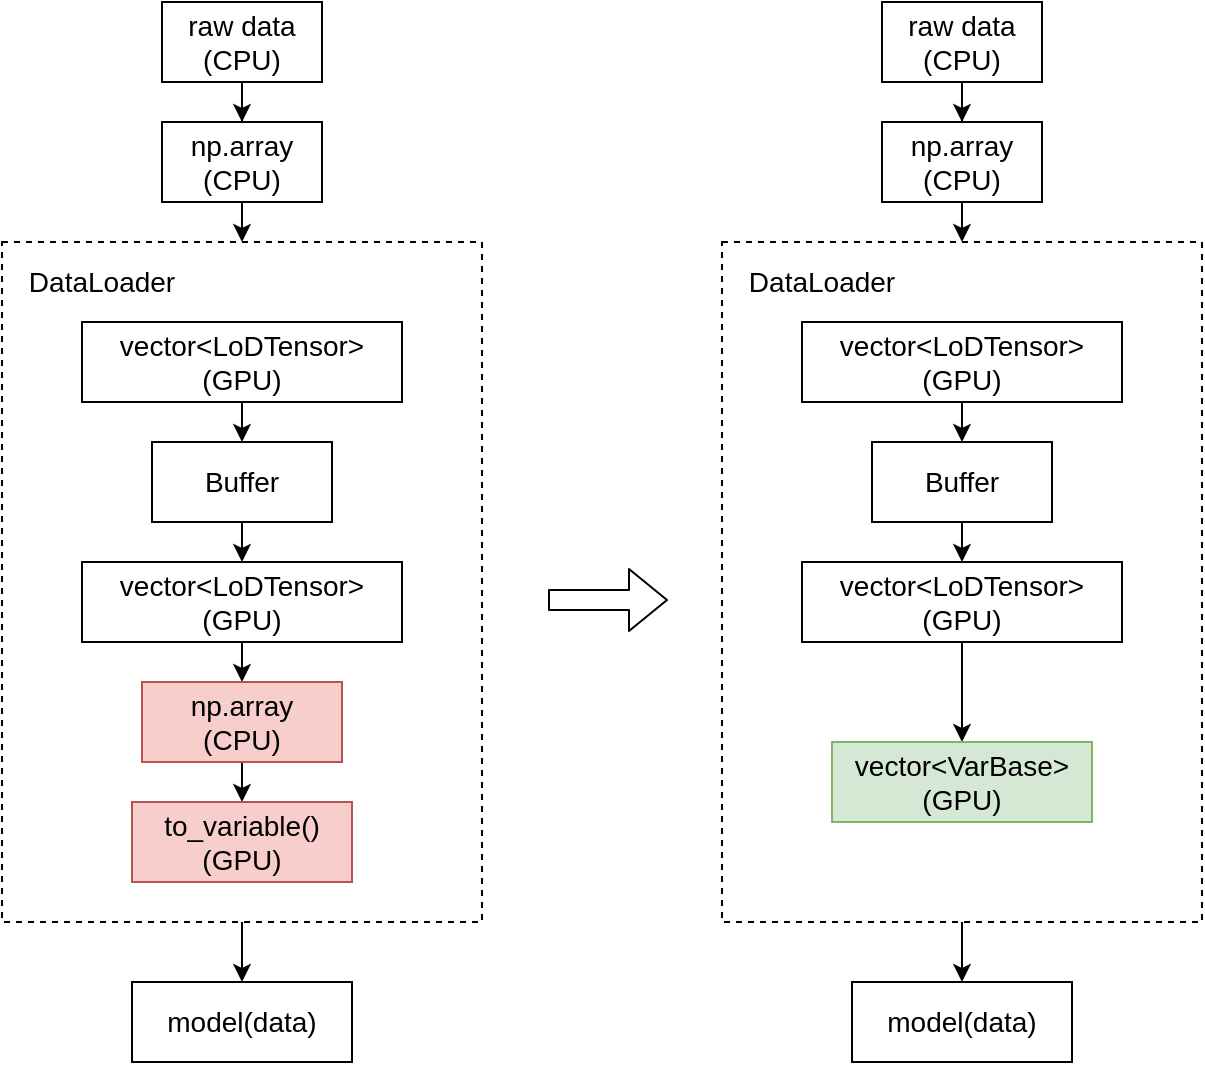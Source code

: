 <mxfile version="12.3.8" type="github" pages="1">
  <diagram id="v0ASvqTPKci_ceDCKlCY" name="Page-1">
    <mxGraphModel dx="946" dy="613" grid="1" gridSize="10" guides="1" tooltips="1" connect="1" arrows="1" fold="1" page="1" pageScale="1" pageWidth="827" pageHeight="1169" math="0" shadow="0">
      <root>
        <mxCell id="0"/>
        <mxCell id="1" parent="0"/>
        <mxCell id="E6p5e1tjlWe_SVTaEh7E-10" value="" style="rounded=0;whiteSpace=wrap;html=1;fillColor=none;dashed=1;align=right;labelPosition=left;verticalLabelPosition=top;verticalAlign=bottom;" vertex="1" parent="1">
          <mxGeometry x="430" y="230" width="240" height="340" as="geometry"/>
        </mxCell>
        <mxCell id="w6iv9a7Wq5GH_BuV2UZr-26" style="edgeStyle=orthogonalEdgeStyle;rounded=0;orthogonalLoop=1;jettySize=auto;html=1;exitX=0.5;exitY=1;exitDx=0;exitDy=0;" parent="1" source="w6iv9a7Wq5GH_BuV2UZr-1" target="w6iv9a7Wq5GH_BuV2UZr-2" edge="1">
          <mxGeometry relative="1" as="geometry"/>
        </mxCell>
        <mxCell id="w6iv9a7Wq5GH_BuV2UZr-1" value="&lt;font style=&quot;font-size: 14px&quot;&gt;raw data&lt;br&gt;(CPU)&lt;br&gt;&lt;/font&gt;" style="rounded=0;whiteSpace=wrap;html=1;" parent="1" vertex="1">
          <mxGeometry x="150" y="110" width="80" height="40" as="geometry"/>
        </mxCell>
        <mxCell id="w6iv9a7Wq5GH_BuV2UZr-27" style="edgeStyle=orthogonalEdgeStyle;rounded=0;orthogonalLoop=1;jettySize=auto;html=1;exitX=0.5;exitY=1;exitDx=0;exitDy=0;entryX=0.5;entryY=0;entryDx=0;entryDy=0;" parent="1" source="w6iv9a7Wq5GH_BuV2UZr-2" target="w6iv9a7Wq5GH_BuV2UZr-3" edge="1">
          <mxGeometry relative="1" as="geometry"/>
        </mxCell>
        <mxCell id="w6iv9a7Wq5GH_BuV2UZr-2" value="&lt;span style=&quot;font-size: 14px&quot;&gt;np.array&lt;br&gt;(CPU)&lt;br&gt;&lt;/span&gt;" style="rounded=0;whiteSpace=wrap;html=1;" parent="1" vertex="1">
          <mxGeometry x="150" y="170" width="80" height="40" as="geometry"/>
        </mxCell>
        <mxCell id="w6iv9a7Wq5GH_BuV2UZr-37" style="edgeStyle=orthogonalEdgeStyle;rounded=0;orthogonalLoop=1;jettySize=auto;html=1;entryX=0.5;entryY=0;entryDx=0;entryDy=0;" parent="1" source="w6iv9a7Wq5GH_BuV2UZr-3" target="w6iv9a7Wq5GH_BuV2UZr-15" edge="1">
          <mxGeometry relative="1" as="geometry"/>
        </mxCell>
        <mxCell id="w6iv9a7Wq5GH_BuV2UZr-3" value="" style="rounded=0;whiteSpace=wrap;html=1;fillColor=none;dashed=1;align=right;labelPosition=left;verticalLabelPosition=top;verticalAlign=bottom;" parent="1" vertex="1">
          <mxGeometry x="70" y="230" width="240" height="340" as="geometry"/>
        </mxCell>
        <mxCell id="w6iv9a7Wq5GH_BuV2UZr-4" value="&lt;font style=&quot;font-size: 14px&quot;&gt;DataLoader&lt;/font&gt;" style="text;html=1;strokeColor=none;fillColor=none;align=center;verticalAlign=middle;whiteSpace=wrap;rounded=0;dashed=1;" parent="1" vertex="1">
          <mxGeometry x="100" y="240" width="40" height="20" as="geometry"/>
        </mxCell>
        <mxCell id="w6iv9a7Wq5GH_BuV2UZr-28" style="edgeStyle=orthogonalEdgeStyle;rounded=0;orthogonalLoop=1;jettySize=auto;html=1;exitX=0.5;exitY=1;exitDx=0;exitDy=0;entryX=0.5;entryY=0;entryDx=0;entryDy=0;" parent="1" source="w6iv9a7Wq5GH_BuV2UZr-8" target="w6iv9a7Wq5GH_BuV2UZr-10" edge="1">
          <mxGeometry relative="1" as="geometry"/>
        </mxCell>
        <mxCell id="w6iv9a7Wq5GH_BuV2UZr-8" value="&lt;span style=&quot;font-size: 14px&quot;&gt;vector&amp;lt;LoDTensor&amp;gt;&lt;br&gt;(GPU)&lt;br&gt;&lt;/span&gt;" style="rounded=0;whiteSpace=wrap;html=1;" parent="1" vertex="1">
          <mxGeometry x="110" y="270" width="160" height="40" as="geometry"/>
        </mxCell>
        <mxCell id="w6iv9a7Wq5GH_BuV2UZr-34" style="edgeStyle=orthogonalEdgeStyle;rounded=0;orthogonalLoop=1;jettySize=auto;html=1;exitX=0.5;exitY=1;exitDx=0;exitDy=0;entryX=0.5;entryY=0;entryDx=0;entryDy=0;" parent="1" source="w6iv9a7Wq5GH_BuV2UZr-9" target="w6iv9a7Wq5GH_BuV2UZr-12" edge="1">
          <mxGeometry relative="1" as="geometry"/>
        </mxCell>
        <mxCell id="w6iv9a7Wq5GH_BuV2UZr-9" value="&lt;span style=&quot;font-size: 14px&quot;&gt;vector&amp;lt;LoDTensor&amp;gt;&lt;br&gt;(GPU)&lt;br&gt;&lt;/span&gt;" style="rounded=0;whiteSpace=wrap;html=1;" parent="1" vertex="1">
          <mxGeometry x="110" y="390" width="160" height="40" as="geometry"/>
        </mxCell>
        <mxCell id="w6iv9a7Wq5GH_BuV2UZr-33" style="edgeStyle=orthogonalEdgeStyle;rounded=0;orthogonalLoop=1;jettySize=auto;html=1;exitX=0.5;exitY=1;exitDx=0;exitDy=0;entryX=0.5;entryY=0;entryDx=0;entryDy=0;" parent="1" source="w6iv9a7Wq5GH_BuV2UZr-10" target="w6iv9a7Wq5GH_BuV2UZr-9" edge="1">
          <mxGeometry relative="1" as="geometry"/>
        </mxCell>
        <mxCell id="w6iv9a7Wq5GH_BuV2UZr-10" value="&lt;font style=&quot;font-size: 14px&quot;&gt;Buffer&lt;/font&gt;" style="rounded=0;whiteSpace=wrap;html=1;" parent="1" vertex="1">
          <mxGeometry x="145" y="330" width="90" height="40" as="geometry"/>
        </mxCell>
        <mxCell id="w6iv9a7Wq5GH_BuV2UZr-35" style="edgeStyle=orthogonalEdgeStyle;rounded=0;orthogonalLoop=1;jettySize=auto;html=1;exitX=0.5;exitY=1;exitDx=0;exitDy=0;entryX=0.5;entryY=0;entryDx=0;entryDy=0;" parent="1" source="w6iv9a7Wq5GH_BuV2UZr-12" target="w6iv9a7Wq5GH_BuV2UZr-13" edge="1">
          <mxGeometry relative="1" as="geometry"/>
        </mxCell>
        <mxCell id="w6iv9a7Wq5GH_BuV2UZr-12" value="&lt;span style=&quot;font-size: 14px&quot;&gt;np.array&lt;br&gt;(CPU)&lt;br&gt;&lt;/span&gt;" style="rounded=0;whiteSpace=wrap;html=1;fillColor=#f8cecc;strokeColor=#b85450;" parent="1" vertex="1">
          <mxGeometry x="140" y="450" width="100" height="40" as="geometry"/>
        </mxCell>
        <mxCell id="w6iv9a7Wq5GH_BuV2UZr-13" value="&lt;span style=&quot;font-size: 14px&quot;&gt;to_variable()&lt;br&gt;(GPU)&lt;br&gt;&lt;/span&gt;" style="rounded=0;whiteSpace=wrap;html=1;fillColor=#f8cecc;strokeColor=#b85450;" parent="1" vertex="1">
          <mxGeometry x="135" y="510" width="110" height="40" as="geometry"/>
        </mxCell>
        <mxCell id="w6iv9a7Wq5GH_BuV2UZr-15" value="&lt;span style=&quot;font-size: 14px&quot;&gt;model(data)&lt;br&gt;&lt;/span&gt;" style="rounded=0;whiteSpace=wrap;html=1;" parent="1" vertex="1">
          <mxGeometry x="135" y="600" width="110" height="40" as="geometry"/>
        </mxCell>
        <mxCell id="E6p5e1tjlWe_SVTaEh7E-1" style="edgeStyle=orthogonalEdgeStyle;rounded=0;orthogonalLoop=1;jettySize=auto;html=1;exitX=0.5;exitY=1;exitDx=0;exitDy=0;" edge="1" source="E6p5e1tjlWe_SVTaEh7E-8" target="E6p5e1tjlWe_SVTaEh7E-9" parent="1">
          <mxGeometry relative="1" as="geometry"/>
        </mxCell>
        <mxCell id="E6p5e1tjlWe_SVTaEh7E-2" style="edgeStyle=orthogonalEdgeStyle;rounded=0;orthogonalLoop=1;jettySize=auto;html=1;exitX=0.5;exitY=1;exitDx=0;exitDy=0;entryX=0.5;entryY=0;entryDx=0;entryDy=0;" edge="1" source="E6p5e1tjlWe_SVTaEh7E-9" target="E6p5e1tjlWe_SVTaEh7E-10" parent="1">
          <mxGeometry relative="1" as="geometry"/>
        </mxCell>
        <mxCell id="E6p5e1tjlWe_SVTaEh7E-3" style="edgeStyle=orthogonalEdgeStyle;rounded=0;orthogonalLoop=1;jettySize=auto;html=1;entryX=0.5;entryY=0;entryDx=0;entryDy=0;" edge="1" source="E6p5e1tjlWe_SVTaEh7E-10" target="E6p5e1tjlWe_SVTaEh7E-17" parent="1">
          <mxGeometry relative="1" as="geometry"/>
        </mxCell>
        <mxCell id="E6p5e1tjlWe_SVTaEh7E-4" style="edgeStyle=orthogonalEdgeStyle;rounded=0;orthogonalLoop=1;jettySize=auto;html=1;exitX=0.5;exitY=1;exitDx=0;exitDy=0;entryX=0.5;entryY=0;entryDx=0;entryDy=0;" edge="1" source="E6p5e1tjlWe_SVTaEh7E-12" target="E6p5e1tjlWe_SVTaEh7E-14" parent="1">
          <mxGeometry relative="1" as="geometry"/>
        </mxCell>
        <mxCell id="E6p5e1tjlWe_SVTaEh7E-6" style="edgeStyle=orthogonalEdgeStyle;rounded=0;orthogonalLoop=1;jettySize=auto;html=1;exitX=0.5;exitY=1;exitDx=0;exitDy=0;entryX=0.5;entryY=0;entryDx=0;entryDy=0;" edge="1" source="E6p5e1tjlWe_SVTaEh7E-14" target="E6p5e1tjlWe_SVTaEh7E-13" parent="1">
          <mxGeometry relative="1" as="geometry"/>
        </mxCell>
        <mxCell id="E6p5e1tjlWe_SVTaEh7E-8" value="&lt;font style=&quot;font-size: 14px&quot;&gt;raw data&lt;br&gt;(CPU)&lt;br&gt;&lt;/font&gt;" style="rounded=0;whiteSpace=wrap;html=1;" vertex="1" parent="1">
          <mxGeometry x="510" y="110" width="80" height="40" as="geometry"/>
        </mxCell>
        <mxCell id="E6p5e1tjlWe_SVTaEh7E-9" value="&lt;span style=&quot;font-size: 14px&quot;&gt;np.array&lt;br&gt;(CPU)&lt;br&gt;&lt;/span&gt;" style="rounded=0;whiteSpace=wrap;html=1;" vertex="1" parent="1">
          <mxGeometry x="510" y="170" width="80" height="40" as="geometry"/>
        </mxCell>
        <mxCell id="E6p5e1tjlWe_SVTaEh7E-11" value="&lt;font style=&quot;font-size: 14px&quot;&gt;DataLoader&lt;/font&gt;" style="text;html=1;strokeColor=none;fillColor=none;align=center;verticalAlign=middle;whiteSpace=wrap;rounded=0;dashed=1;" vertex="1" parent="1">
          <mxGeometry x="460" y="240" width="40" height="20" as="geometry"/>
        </mxCell>
        <mxCell id="E6p5e1tjlWe_SVTaEh7E-12" value="&lt;span style=&quot;font-size: 14px&quot;&gt;vector&amp;lt;LoDTensor&amp;gt;&lt;br&gt;(GPU)&lt;br&gt;&lt;/span&gt;" style="rounded=0;whiteSpace=wrap;html=1;" vertex="1" parent="1">
          <mxGeometry x="470" y="270" width="160" height="40" as="geometry"/>
        </mxCell>
        <mxCell id="E6p5e1tjlWe_SVTaEh7E-19" style="edgeStyle=orthogonalEdgeStyle;rounded=0;orthogonalLoop=1;jettySize=auto;html=1;exitX=0.5;exitY=1;exitDx=0;exitDy=0;" edge="1" parent="1" source="E6p5e1tjlWe_SVTaEh7E-13" target="E6p5e1tjlWe_SVTaEh7E-18">
          <mxGeometry relative="1" as="geometry"/>
        </mxCell>
        <mxCell id="E6p5e1tjlWe_SVTaEh7E-13" value="&lt;span style=&quot;font-size: 14px&quot;&gt;vector&amp;lt;LoDTensor&amp;gt;&lt;br&gt;(GPU)&lt;br&gt;&lt;/span&gt;" style="rounded=0;whiteSpace=wrap;html=1;" vertex="1" parent="1">
          <mxGeometry x="470" y="390" width="160" height="40" as="geometry"/>
        </mxCell>
        <mxCell id="E6p5e1tjlWe_SVTaEh7E-14" value="&lt;font style=&quot;font-size: 14px&quot;&gt;Buffer&lt;/font&gt;" style="rounded=0;whiteSpace=wrap;html=1;" vertex="1" parent="1">
          <mxGeometry x="505" y="330" width="90" height="40" as="geometry"/>
        </mxCell>
        <mxCell id="E6p5e1tjlWe_SVTaEh7E-17" value="&lt;span style=&quot;font-size: 14px&quot;&gt;model(data)&lt;br&gt;&lt;/span&gt;" style="rounded=0;whiteSpace=wrap;html=1;" vertex="1" parent="1">
          <mxGeometry x="495" y="600" width="110" height="40" as="geometry"/>
        </mxCell>
        <mxCell id="E6p5e1tjlWe_SVTaEh7E-18" value="&lt;span style=&quot;font-size: 14px&quot;&gt;vector&amp;lt;VarBase&amp;gt;&lt;br&gt;(GPU)&lt;br&gt;&lt;/span&gt;" style="rounded=0;whiteSpace=wrap;html=1;fillColor=#d5e8d4;strokeColor=#82b366;" vertex="1" parent="1">
          <mxGeometry x="485" y="480" width="130" height="40" as="geometry"/>
        </mxCell>
        <mxCell id="E6p5e1tjlWe_SVTaEh7E-21" value="" style="shape=flexArrow;endArrow=classic;html=1;" edge="1" parent="1">
          <mxGeometry width="50" height="50" relative="1" as="geometry">
            <mxPoint x="343" y="409" as="sourcePoint"/>
            <mxPoint x="403" y="409" as="targetPoint"/>
          </mxGeometry>
        </mxCell>
      </root>
    </mxGraphModel>
  </diagram>
</mxfile>
